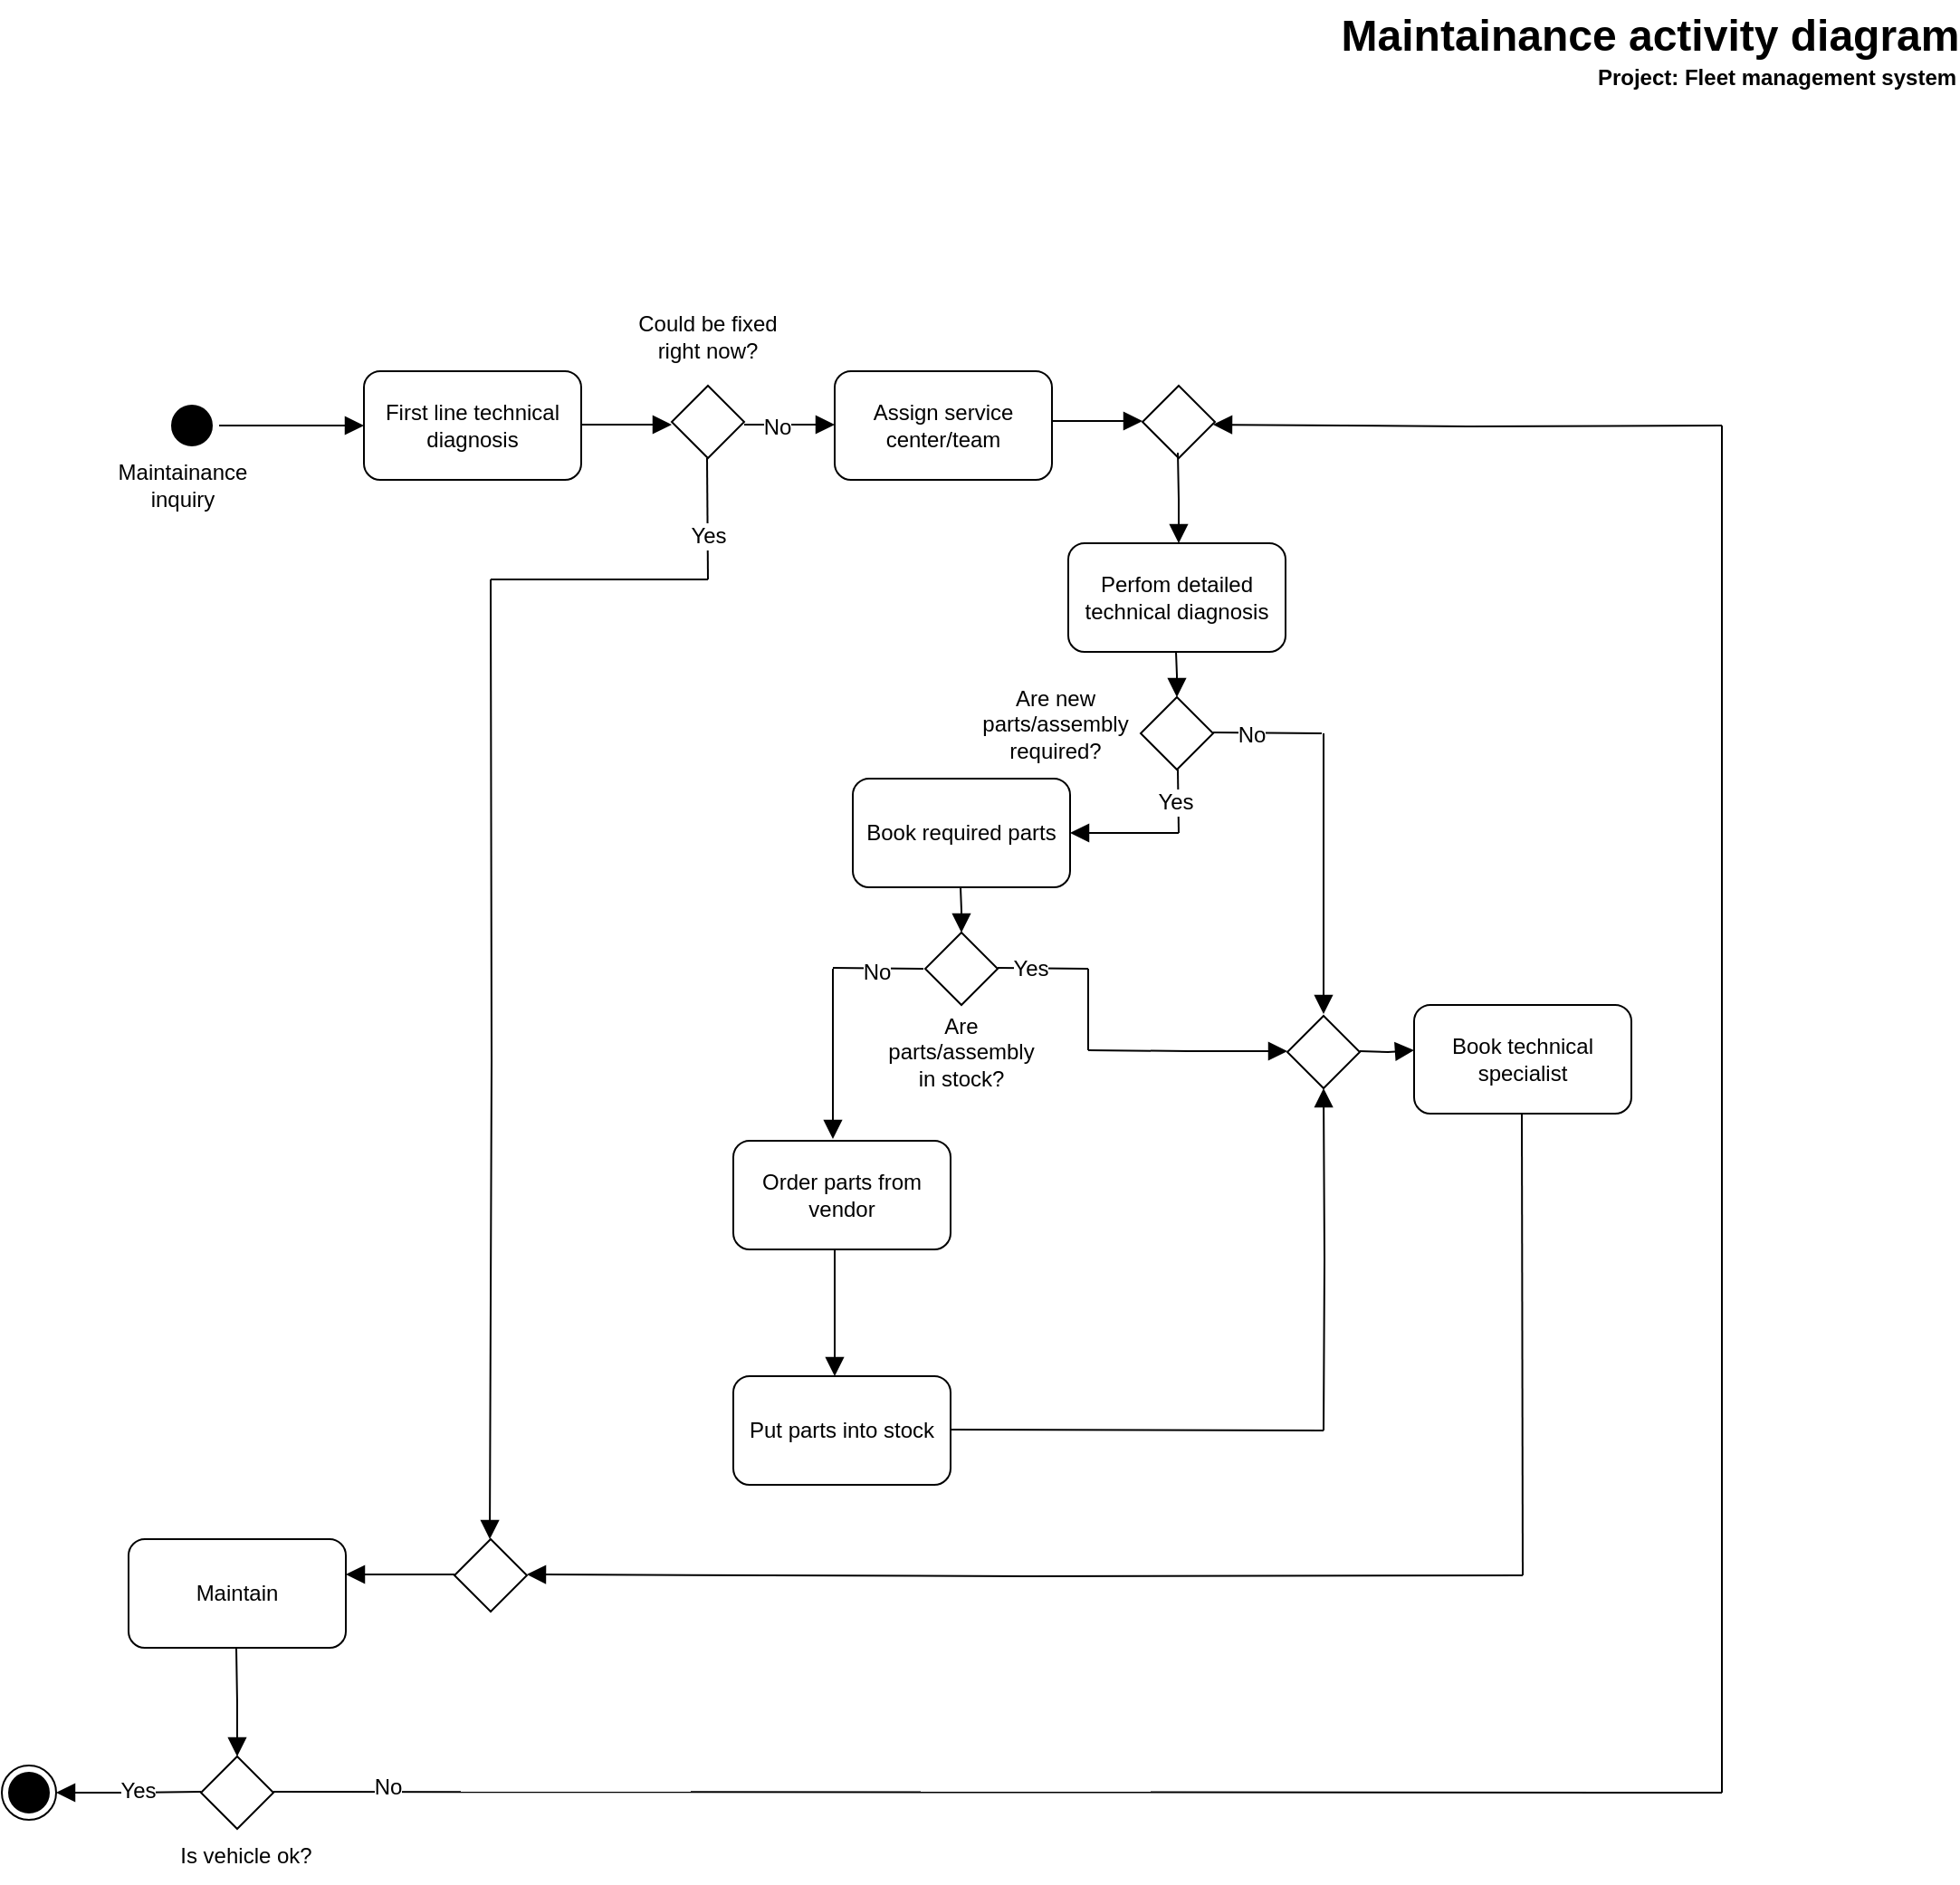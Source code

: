 <mxfile version="21.6.9" type="device">
  <diagram name="Página-1" id="iMfVinrq33G-UO4wthHZ">
    <mxGraphModel dx="1434" dy="758" grid="1" gridSize="10" guides="1" tooltips="1" connect="1" arrows="1" fold="1" page="1" pageScale="1" pageWidth="827" pageHeight="1169" math="0" shadow="0">
      <root>
        <mxCell id="0" />
        <mxCell id="1" parent="0" />
        <mxCell id="emGNLSJImwrqY2CyBinJ-1" value="Maintainance activity diagram" style="text;strokeColor=none;fillColor=none;html=1;fontSize=24;fontStyle=1;verticalAlign=middle;align=center;" parent="1" vertex="1">
          <mxGeometry x="870" y="30" width="100" height="40" as="geometry" />
        </mxCell>
        <mxCell id="emGNLSJImwrqY2CyBinJ-2" value="Project: Fleet management system" style="text;align=center;fontStyle=1;verticalAlign=middle;spacingLeft=3;spacingRight=3;strokeColor=none;rotatable=0;points=[[0,0.5],[1,0.5]];portConstraint=eastwest;html=1;" parent="1" vertex="1">
          <mxGeometry x="950" y="60" width="80" height="26" as="geometry" />
        </mxCell>
        <mxCell id="7y2WdlIyoPqkTRMjiAGE-1" value="" style="ellipse;html=1;shape=startState;fillColor=#000000;strokeColor=#000000;" vertex="1" parent="1">
          <mxGeometry x="100" y="250" width="30" height="30" as="geometry" />
        </mxCell>
        <mxCell id="7y2WdlIyoPqkTRMjiAGE-2" value="" style="edgeStyle=orthogonalEdgeStyle;html=1;verticalAlign=bottom;endArrow=block;endSize=8;strokeColor=#000000;rounded=0;endFill=1;" edge="1" source="7y2WdlIyoPqkTRMjiAGE-1" parent="1">
          <mxGeometry relative="1" as="geometry">
            <mxPoint x="210" y="265" as="targetPoint" />
          </mxGeometry>
        </mxCell>
        <mxCell id="7y2WdlIyoPqkTRMjiAGE-3" value="First line technical diagnosis" style="rounded=1;whiteSpace=wrap;html=1;" vertex="1" parent="1">
          <mxGeometry x="210" y="235" width="120" height="60" as="geometry" />
        </mxCell>
        <mxCell id="7y2WdlIyoPqkTRMjiAGE-4" value="Assign service center/team" style="rounded=1;whiteSpace=wrap;html=1;" vertex="1" parent="1">
          <mxGeometry x="470" y="235" width="120" height="60" as="geometry" />
        </mxCell>
        <mxCell id="7y2WdlIyoPqkTRMjiAGE-5" value="" style="rhombus;whiteSpace=wrap;html=1;" vertex="1" parent="1">
          <mxGeometry x="380" y="243" width="40" height="40" as="geometry" />
        </mxCell>
        <mxCell id="7y2WdlIyoPqkTRMjiAGE-6" value="" style="edgeStyle=orthogonalEdgeStyle;html=1;verticalAlign=bottom;endArrow=block;endSize=8;strokeColor=#000000;rounded=0;endFill=1;" edge="1" parent="1">
          <mxGeometry relative="1" as="geometry">
            <mxPoint x="380" y="264.5" as="targetPoint" />
            <mxPoint x="330" y="264.5" as="sourcePoint" />
          </mxGeometry>
        </mxCell>
        <mxCell id="7y2WdlIyoPqkTRMjiAGE-7" value="" style="edgeStyle=orthogonalEdgeStyle;html=1;verticalAlign=bottom;endArrow=block;endSize=8;strokeColor=#000000;rounded=0;endFill=1;" edge="1" parent="1">
          <mxGeometry relative="1" as="geometry">
            <mxPoint x="470" y="264.5" as="targetPoint" />
            <mxPoint x="420" y="264.5" as="sourcePoint" />
          </mxGeometry>
        </mxCell>
        <mxCell id="7y2WdlIyoPqkTRMjiAGE-8" value="&lt;font style=&quot;font-size: 12px;&quot;&gt;No&lt;/font&gt;" style="edgeLabel;html=1;align=center;verticalAlign=middle;resizable=0;points=[];" vertex="1" connectable="0" parent="7y2WdlIyoPqkTRMjiAGE-7">
          <mxGeometry x="-0.28" relative="1" as="geometry">
            <mxPoint y="1" as="offset" />
          </mxGeometry>
        </mxCell>
        <mxCell id="7y2WdlIyoPqkTRMjiAGE-9" value="Could be fixed right now?" style="text;html=1;strokeColor=none;fillColor=none;align=center;verticalAlign=middle;whiteSpace=wrap;rounded=0;" vertex="1" parent="1">
          <mxGeometry x="360" y="201" width="80" height="30" as="geometry" />
        </mxCell>
        <mxCell id="7y2WdlIyoPqkTRMjiAGE-10" value="" style="edgeStyle=orthogonalEdgeStyle;html=1;verticalAlign=bottom;endArrow=block;endSize=8;strokeColor=#000000;rounded=0;endFill=1;" edge="1" parent="1">
          <mxGeometry relative="1" as="geometry">
            <mxPoint x="640" y="262.5" as="targetPoint" />
            <mxPoint x="590" y="262.5" as="sourcePoint" />
          </mxGeometry>
        </mxCell>
        <mxCell id="7y2WdlIyoPqkTRMjiAGE-11" value="" style="rhombus;whiteSpace=wrap;html=1;" vertex="1" parent="1">
          <mxGeometry x="640" y="243" width="40" height="40" as="geometry" />
        </mxCell>
        <mxCell id="7y2WdlIyoPqkTRMjiAGE-12" value="Perfom detailed technical diagnosis" style="rounded=1;whiteSpace=wrap;html=1;" vertex="1" parent="1">
          <mxGeometry x="599" y="330" width="120" height="60" as="geometry" />
        </mxCell>
        <mxCell id="7y2WdlIyoPqkTRMjiAGE-13" value="" style="edgeStyle=orthogonalEdgeStyle;html=1;verticalAlign=bottom;endArrow=block;endSize=8;strokeColor=#000000;rounded=0;endFill=1;" edge="1" parent="1">
          <mxGeometry relative="1" as="geometry">
            <mxPoint x="660" y="330" as="targetPoint" />
            <mxPoint x="659.5" y="280" as="sourcePoint" />
          </mxGeometry>
        </mxCell>
        <mxCell id="7y2WdlIyoPqkTRMjiAGE-15" value="" style="edgeStyle=orthogonalEdgeStyle;html=1;verticalAlign=bottom;endArrow=block;endSize=8;strokeColor=#000000;rounded=0;endFill=1;" edge="1" parent="1">
          <mxGeometry relative="1" as="geometry">
            <mxPoint x="659" y="415" as="targetPoint" />
            <mxPoint x="658.5" y="390" as="sourcePoint" />
          </mxGeometry>
        </mxCell>
        <mxCell id="7y2WdlIyoPqkTRMjiAGE-16" value="" style="rhombus;whiteSpace=wrap;html=1;" vertex="1" parent="1">
          <mxGeometry x="639" y="415" width="40" height="40" as="geometry" />
        </mxCell>
        <mxCell id="7y2WdlIyoPqkTRMjiAGE-18" value="" style="endArrow=none;html=1;rounded=0;" edge="1" parent="1">
          <mxGeometry width="50" height="50" relative="1" as="geometry">
            <mxPoint x="660" y="490" as="sourcePoint" />
            <mxPoint x="659.5" y="455" as="targetPoint" />
          </mxGeometry>
        </mxCell>
        <mxCell id="7y2WdlIyoPqkTRMjiAGE-20" value="&lt;font style=&quot;font-size: 12px;&quot;&gt;Yes&lt;/font&gt;" style="edgeLabel;html=1;align=center;verticalAlign=middle;resizable=0;points=[];" vertex="1" connectable="0" parent="7y2WdlIyoPqkTRMjiAGE-18">
          <mxGeometry x="-0.027" y="2" relative="1" as="geometry">
            <mxPoint as="offset" />
          </mxGeometry>
        </mxCell>
        <mxCell id="7y2WdlIyoPqkTRMjiAGE-19" value="" style="edgeStyle=orthogonalEdgeStyle;html=1;verticalAlign=bottom;endArrow=block;endSize=8;strokeColor=#000000;rounded=0;endFill=1;" edge="1" parent="1">
          <mxGeometry relative="1" as="geometry">
            <mxPoint x="600" y="490" as="targetPoint" />
            <mxPoint x="660" y="490" as="sourcePoint" />
          </mxGeometry>
        </mxCell>
        <mxCell id="7y2WdlIyoPqkTRMjiAGE-21" value="Book required parts" style="rounded=1;whiteSpace=wrap;html=1;" vertex="1" parent="1">
          <mxGeometry x="480" y="460" width="120" height="60" as="geometry" />
        </mxCell>
        <mxCell id="7y2WdlIyoPqkTRMjiAGE-22" value="Are new parts/assembly required?" style="text;html=1;strokeColor=none;fillColor=none;align=center;verticalAlign=middle;whiteSpace=wrap;rounded=0;" vertex="1" parent="1">
          <mxGeometry x="542" y="410" width="100" height="40" as="geometry" />
        </mxCell>
        <mxCell id="7y2WdlIyoPqkTRMjiAGE-23" value="" style="endArrow=none;html=1;rounded=0;" edge="1" parent="1">
          <mxGeometry width="50" height="50" relative="1" as="geometry">
            <mxPoint x="679" y="434.5" as="sourcePoint" />
            <mxPoint x="739" y="435" as="targetPoint" />
          </mxGeometry>
        </mxCell>
        <mxCell id="7y2WdlIyoPqkTRMjiAGE-24" value="&lt;font style=&quot;font-size: 12px;&quot;&gt;No&lt;/font&gt;" style="edgeLabel;html=1;align=center;verticalAlign=middle;resizable=0;points=[];" vertex="1" connectable="0" parent="7y2WdlIyoPqkTRMjiAGE-23">
          <mxGeometry x="-0.5" y="-3" relative="1" as="geometry">
            <mxPoint x="6" y="-2" as="offset" />
          </mxGeometry>
        </mxCell>
        <mxCell id="7y2WdlIyoPqkTRMjiAGE-26" value="" style="edgeStyle=orthogonalEdgeStyle;html=1;verticalAlign=bottom;endArrow=block;endSize=8;strokeColor=#000000;rounded=0;endFill=1;" edge="1" parent="1">
          <mxGeometry relative="1" as="geometry">
            <mxPoint x="740" y="590" as="targetPoint" />
            <mxPoint x="740" y="435" as="sourcePoint" />
          </mxGeometry>
        </mxCell>
        <mxCell id="7y2WdlIyoPqkTRMjiAGE-27" value="" style="rhombus;whiteSpace=wrap;html=1;" vertex="1" parent="1">
          <mxGeometry x="720" y="591" width="40" height="40" as="geometry" />
        </mxCell>
        <mxCell id="7y2WdlIyoPqkTRMjiAGE-28" value="" style="edgeStyle=orthogonalEdgeStyle;html=1;verticalAlign=bottom;endArrow=block;endSize=8;strokeColor=#000000;rounded=0;endFill=1;" edge="1" parent="1">
          <mxGeometry relative="1" as="geometry">
            <mxPoint x="540" y="545" as="targetPoint" />
            <mxPoint x="539.5" y="520" as="sourcePoint" />
          </mxGeometry>
        </mxCell>
        <mxCell id="7y2WdlIyoPqkTRMjiAGE-29" value="" style="rhombus;whiteSpace=wrap;html=1;" vertex="1" parent="1">
          <mxGeometry x="520" y="545" width="40" height="40" as="geometry" />
        </mxCell>
        <mxCell id="7y2WdlIyoPqkTRMjiAGE-30" value="" style="endArrow=none;html=1;rounded=0;" edge="1" parent="1">
          <mxGeometry width="50" height="50" relative="1" as="geometry">
            <mxPoint x="560" y="564.5" as="sourcePoint" />
            <mxPoint x="610" y="565" as="targetPoint" />
          </mxGeometry>
        </mxCell>
        <mxCell id="7y2WdlIyoPqkTRMjiAGE-31" value="&lt;font style=&quot;font-size: 12px;&quot;&gt;Yes&lt;/font&gt;" style="edgeLabel;html=1;align=center;verticalAlign=middle;resizable=0;points=[];" vertex="1" connectable="0" parent="7y2WdlIyoPqkTRMjiAGE-30">
          <mxGeometry x="-0.28" relative="1" as="geometry">
            <mxPoint as="offset" />
          </mxGeometry>
        </mxCell>
        <mxCell id="7y2WdlIyoPqkTRMjiAGE-32" value="" style="endArrow=none;html=1;rounded=0;" edge="1" parent="1">
          <mxGeometry width="50" height="50" relative="1" as="geometry">
            <mxPoint x="610" y="610" as="sourcePoint" />
            <mxPoint x="610" y="565" as="targetPoint" />
          </mxGeometry>
        </mxCell>
        <mxCell id="7y2WdlIyoPqkTRMjiAGE-34" value="" style="edgeStyle=orthogonalEdgeStyle;html=1;verticalAlign=bottom;endArrow=block;endSize=8;strokeColor=#000000;rounded=0;endFill=1;" edge="1" parent="1">
          <mxGeometry relative="1" as="geometry">
            <mxPoint x="720" y="610.5" as="targetPoint" />
            <mxPoint x="610" y="610" as="sourcePoint" />
          </mxGeometry>
        </mxCell>
        <mxCell id="7y2WdlIyoPqkTRMjiAGE-35" value="" style="endArrow=none;html=1;rounded=0;" edge="1" parent="1">
          <mxGeometry width="50" height="50" relative="1" as="geometry">
            <mxPoint x="469" y="564.5" as="sourcePoint" />
            <mxPoint x="519" y="565" as="targetPoint" />
          </mxGeometry>
        </mxCell>
        <mxCell id="7y2WdlIyoPqkTRMjiAGE-37" value="&lt;font style=&quot;font-size: 12px;&quot;&gt;No&lt;/font&gt;" style="edgeLabel;html=1;align=center;verticalAlign=middle;resizable=0;points=[];" vertex="1" connectable="0" parent="7y2WdlIyoPqkTRMjiAGE-35">
          <mxGeometry x="-0.039" y="-2" relative="1" as="geometry">
            <mxPoint as="offset" />
          </mxGeometry>
        </mxCell>
        <mxCell id="7y2WdlIyoPqkTRMjiAGE-39" value="" style="edgeStyle=orthogonalEdgeStyle;html=1;verticalAlign=bottom;endArrow=block;endSize=8;strokeColor=#000000;rounded=0;endFill=1;" edge="1" parent="1">
          <mxGeometry relative="1" as="geometry">
            <mxPoint x="469" y="659" as="targetPoint" />
            <mxPoint x="469" y="565" as="sourcePoint" />
          </mxGeometry>
        </mxCell>
        <mxCell id="7y2WdlIyoPqkTRMjiAGE-40" value="Are parts/assembly in stock?" style="text;html=1;strokeColor=none;fillColor=none;align=center;verticalAlign=middle;whiteSpace=wrap;rounded=0;" vertex="1" parent="1">
          <mxGeometry x="495" y="596" width="90" height="30" as="geometry" />
        </mxCell>
        <mxCell id="7y2WdlIyoPqkTRMjiAGE-41" value="Order parts from vendor" style="rounded=1;whiteSpace=wrap;html=1;" vertex="1" parent="1">
          <mxGeometry x="414" y="660" width="120" height="60" as="geometry" />
        </mxCell>
        <mxCell id="7y2WdlIyoPqkTRMjiAGE-42" value="" style="edgeStyle=orthogonalEdgeStyle;html=1;verticalAlign=bottom;endArrow=block;endSize=8;strokeColor=#000000;rounded=0;endFill=1;" edge="1" parent="1">
          <mxGeometry relative="1" as="geometry">
            <mxPoint x="790" y="610" as="targetPoint" />
            <mxPoint x="760" y="610.5" as="sourcePoint" />
          </mxGeometry>
        </mxCell>
        <mxCell id="7y2WdlIyoPqkTRMjiAGE-44" value="Book technical specialist" style="rounded=1;whiteSpace=wrap;html=1;" vertex="1" parent="1">
          <mxGeometry x="790" y="585" width="120" height="60" as="geometry" />
        </mxCell>
        <mxCell id="7y2WdlIyoPqkTRMjiAGE-45" value="" style="edgeStyle=orthogonalEdgeStyle;html=1;verticalAlign=bottom;endArrow=block;endSize=8;strokeColor=#000000;rounded=0;endFill=1;" edge="1" parent="1">
          <mxGeometry relative="1" as="geometry">
            <mxPoint x="470" y="790" as="targetPoint" />
            <mxPoint x="470" y="720" as="sourcePoint" />
          </mxGeometry>
        </mxCell>
        <mxCell id="7y2WdlIyoPqkTRMjiAGE-46" value="Put parts into stock" style="rounded=1;whiteSpace=wrap;html=1;" vertex="1" parent="1">
          <mxGeometry x="414" y="790" width="120" height="60" as="geometry" />
        </mxCell>
        <mxCell id="7y2WdlIyoPqkTRMjiAGE-47" value="" style="endArrow=none;html=1;rounded=0;" edge="1" parent="1">
          <mxGeometry width="50" height="50" relative="1" as="geometry">
            <mxPoint x="534" y="819.5" as="sourcePoint" />
            <mxPoint x="740" y="820" as="targetPoint" />
          </mxGeometry>
        </mxCell>
        <mxCell id="7y2WdlIyoPqkTRMjiAGE-48" value="" style="edgeStyle=orthogonalEdgeStyle;html=1;verticalAlign=bottom;endArrow=block;endSize=8;strokeColor=#000000;rounded=0;endFill=1;entryX=0.5;entryY=1;entryDx=0;entryDy=0;" edge="1" parent="1" target="7y2WdlIyoPqkTRMjiAGE-27">
          <mxGeometry relative="1" as="geometry">
            <mxPoint x="740" y="695" as="targetPoint" />
            <mxPoint x="740" y="820" as="sourcePoint" />
          </mxGeometry>
        </mxCell>
        <mxCell id="7y2WdlIyoPqkTRMjiAGE-49" value="" style="endArrow=none;html=1;rounded=0;" edge="1" parent="1">
          <mxGeometry width="50" height="50" relative="1" as="geometry">
            <mxPoint x="400" y="350" as="sourcePoint" />
            <mxPoint x="399.5" y="283" as="targetPoint" />
          </mxGeometry>
        </mxCell>
        <mxCell id="7y2WdlIyoPqkTRMjiAGE-50" value="&lt;font style=&quot;font-size: 12px;&quot;&gt;Yes&lt;/font&gt;" style="edgeLabel;html=1;align=center;verticalAlign=middle;resizable=0;points=[];" vertex="1" connectable="0" parent="7y2WdlIyoPqkTRMjiAGE-49">
          <mxGeometry x="-0.28" y="1" relative="1" as="geometry">
            <mxPoint x="1" as="offset" />
          </mxGeometry>
        </mxCell>
        <mxCell id="7y2WdlIyoPqkTRMjiAGE-51" value="" style="endArrow=none;html=1;rounded=0;" edge="1" parent="1">
          <mxGeometry width="50" height="50" relative="1" as="geometry">
            <mxPoint x="280" y="350" as="sourcePoint" />
            <mxPoint x="400" y="350" as="targetPoint" />
          </mxGeometry>
        </mxCell>
        <mxCell id="7y2WdlIyoPqkTRMjiAGE-54" value="" style="rhombus;whiteSpace=wrap;html=1;" vertex="1" parent="1">
          <mxGeometry x="260" y="880" width="40" height="40" as="geometry" />
        </mxCell>
        <mxCell id="7y2WdlIyoPqkTRMjiAGE-55" value="" style="edgeStyle=orthogonalEdgeStyle;html=1;verticalAlign=bottom;endArrow=block;endSize=8;strokeColor=#000000;rounded=0;endFill=1;" edge="1" parent="1">
          <mxGeometry relative="1" as="geometry">
            <mxPoint x="279.5" y="880" as="targetPoint" />
            <mxPoint x="280" y="350" as="sourcePoint" />
          </mxGeometry>
        </mxCell>
        <mxCell id="7y2WdlIyoPqkTRMjiAGE-56" value="" style="endArrow=none;html=1;rounded=0;" edge="1" parent="1">
          <mxGeometry width="50" height="50" relative="1" as="geometry">
            <mxPoint x="850" y="900" as="sourcePoint" />
            <mxPoint x="849.5" y="645" as="targetPoint" />
          </mxGeometry>
        </mxCell>
        <mxCell id="7y2WdlIyoPqkTRMjiAGE-57" value="" style="edgeStyle=orthogonalEdgeStyle;html=1;verticalAlign=bottom;endArrow=block;endSize=8;strokeColor=#000000;rounded=0;endFill=1;" edge="1" parent="1">
          <mxGeometry relative="1" as="geometry">
            <mxPoint x="300" y="899.5" as="targetPoint" />
            <mxPoint x="850" y="900" as="sourcePoint" />
          </mxGeometry>
        </mxCell>
        <mxCell id="7y2WdlIyoPqkTRMjiAGE-58" value="" style="edgeStyle=orthogonalEdgeStyle;html=1;verticalAlign=bottom;endArrow=block;endSize=8;strokeColor=#000000;rounded=0;endFill=1;" edge="1" parent="1">
          <mxGeometry relative="1" as="geometry">
            <mxPoint x="200" y="899.5" as="targetPoint" />
            <mxPoint x="260" y="899.5" as="sourcePoint" />
          </mxGeometry>
        </mxCell>
        <mxCell id="7y2WdlIyoPqkTRMjiAGE-59" value="Maintain" style="rounded=1;whiteSpace=wrap;html=1;" vertex="1" parent="1">
          <mxGeometry x="80" y="880" width="120" height="60" as="geometry" />
        </mxCell>
        <mxCell id="7y2WdlIyoPqkTRMjiAGE-60" value="" style="edgeStyle=orthogonalEdgeStyle;html=1;verticalAlign=bottom;endArrow=block;endSize=8;strokeColor=#000000;rounded=0;endFill=1;" edge="1" parent="1">
          <mxGeometry relative="1" as="geometry">
            <mxPoint x="140" y="1000" as="targetPoint" />
            <mxPoint x="139.5" y="940" as="sourcePoint" />
          </mxGeometry>
        </mxCell>
        <mxCell id="7y2WdlIyoPqkTRMjiAGE-61" value="" style="rhombus;whiteSpace=wrap;html=1;" vertex="1" parent="1">
          <mxGeometry x="120" y="1000" width="40" height="40" as="geometry" />
        </mxCell>
        <mxCell id="7y2WdlIyoPqkTRMjiAGE-62" value="Is vehicle ok?" style="text;html=1;strokeColor=none;fillColor=none;align=center;verticalAlign=middle;whiteSpace=wrap;rounded=0;" vertex="1" parent="1">
          <mxGeometry x="100" y="1040" width="90" height="30" as="geometry" />
        </mxCell>
        <mxCell id="7y2WdlIyoPqkTRMjiAGE-63" value="" style="edgeStyle=orthogonalEdgeStyle;html=1;verticalAlign=bottom;endArrow=block;endSize=8;strokeColor=#000000;rounded=0;endFill=1;" edge="1" parent="1">
          <mxGeometry relative="1" as="geometry">
            <mxPoint x="40" y="1020" as="targetPoint" />
            <mxPoint x="120" y="1019.5" as="sourcePoint" />
          </mxGeometry>
        </mxCell>
        <mxCell id="7y2WdlIyoPqkTRMjiAGE-64" value="&lt;font style=&quot;font-size: 12px;&quot;&gt;Yes&lt;/font&gt;" style="edgeLabel;html=1;align=center;verticalAlign=middle;resizable=0;points=[];" vertex="1" connectable="0" parent="7y2WdlIyoPqkTRMjiAGE-63">
          <mxGeometry x="-0.131" y="-1" relative="1" as="geometry">
            <mxPoint as="offset" />
          </mxGeometry>
        </mxCell>
        <mxCell id="7y2WdlIyoPqkTRMjiAGE-65" value="" style="ellipse;html=1;shape=endState;fillColor=#000000;strokeColor=#000000;" vertex="1" parent="1">
          <mxGeometry x="10" y="1005" width="30" height="30" as="geometry" />
        </mxCell>
        <mxCell id="7y2WdlIyoPqkTRMjiAGE-66" value="" style="endArrow=none;html=1;rounded=0;" edge="1" parent="1">
          <mxGeometry width="50" height="50" relative="1" as="geometry">
            <mxPoint x="160" y="1019.5" as="sourcePoint" />
            <mxPoint x="960" y="1020" as="targetPoint" />
          </mxGeometry>
        </mxCell>
        <mxCell id="7y2WdlIyoPqkTRMjiAGE-69" value="&lt;font style=&quot;font-size: 12px;&quot;&gt;No&lt;/font&gt;" style="edgeLabel;html=1;align=center;verticalAlign=middle;resizable=0;points=[];" vertex="1" connectable="0" parent="7y2WdlIyoPqkTRMjiAGE-66">
          <mxGeometry x="-0.843" y="3" relative="1" as="geometry">
            <mxPoint as="offset" />
          </mxGeometry>
        </mxCell>
        <mxCell id="7y2WdlIyoPqkTRMjiAGE-67" value="" style="endArrow=none;html=1;rounded=0;" edge="1" parent="1">
          <mxGeometry width="50" height="50" relative="1" as="geometry">
            <mxPoint x="960" y="1020" as="sourcePoint" />
            <mxPoint x="960" y="265" as="targetPoint" />
          </mxGeometry>
        </mxCell>
        <mxCell id="7y2WdlIyoPqkTRMjiAGE-68" value="" style="edgeStyle=orthogonalEdgeStyle;html=1;verticalAlign=bottom;endArrow=block;endSize=8;strokeColor=#000000;rounded=0;endFill=1;" edge="1" parent="1">
          <mxGeometry relative="1" as="geometry">
            <mxPoint x="679" y="264.5" as="targetPoint" />
            <mxPoint x="960" y="265" as="sourcePoint" />
          </mxGeometry>
        </mxCell>
        <mxCell id="7y2WdlIyoPqkTRMjiAGE-70" value="Maintainance inquiry" style="text;html=1;strokeColor=none;fillColor=none;align=center;verticalAlign=middle;whiteSpace=wrap;rounded=0;" vertex="1" parent="1">
          <mxGeometry x="70" y="283" width="80" height="30" as="geometry" />
        </mxCell>
      </root>
    </mxGraphModel>
  </diagram>
</mxfile>
